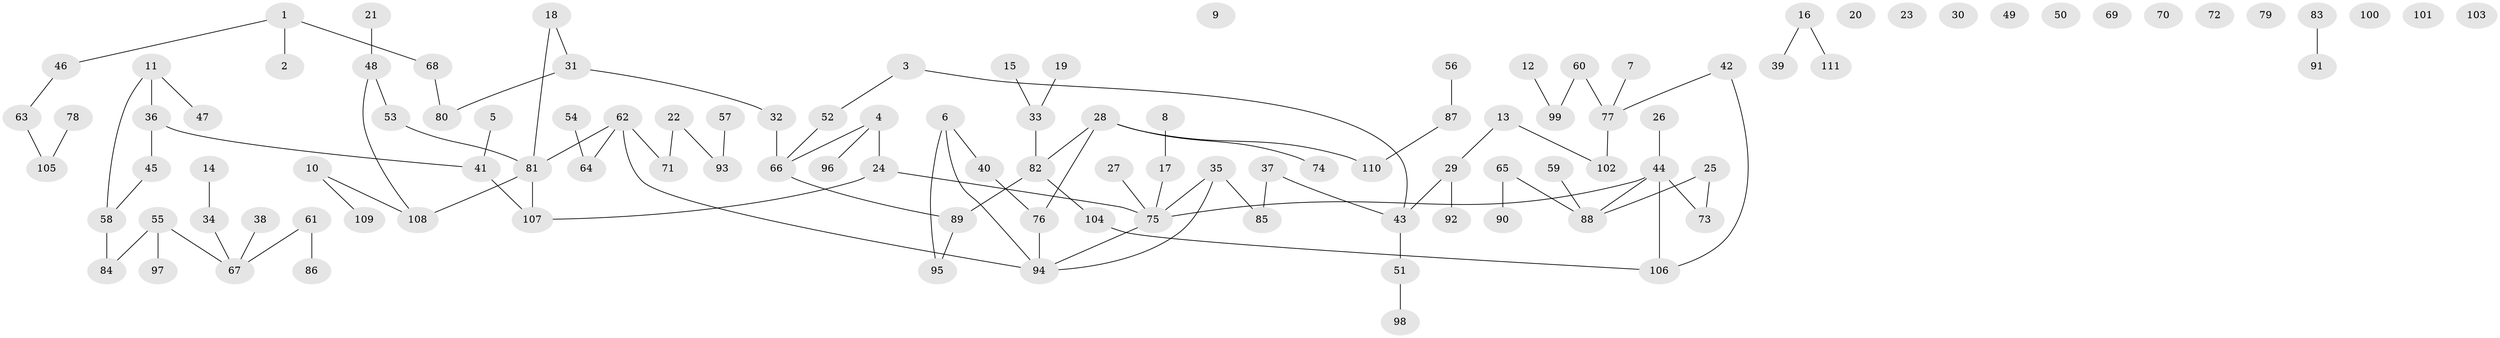 // Generated by graph-tools (version 1.1) at 2025/25/03/09/25 03:25:22]
// undirected, 111 vertices, 107 edges
graph export_dot {
graph [start="1"]
  node [color=gray90,style=filled];
  1;
  2;
  3;
  4;
  5;
  6;
  7;
  8;
  9;
  10;
  11;
  12;
  13;
  14;
  15;
  16;
  17;
  18;
  19;
  20;
  21;
  22;
  23;
  24;
  25;
  26;
  27;
  28;
  29;
  30;
  31;
  32;
  33;
  34;
  35;
  36;
  37;
  38;
  39;
  40;
  41;
  42;
  43;
  44;
  45;
  46;
  47;
  48;
  49;
  50;
  51;
  52;
  53;
  54;
  55;
  56;
  57;
  58;
  59;
  60;
  61;
  62;
  63;
  64;
  65;
  66;
  67;
  68;
  69;
  70;
  71;
  72;
  73;
  74;
  75;
  76;
  77;
  78;
  79;
  80;
  81;
  82;
  83;
  84;
  85;
  86;
  87;
  88;
  89;
  90;
  91;
  92;
  93;
  94;
  95;
  96;
  97;
  98;
  99;
  100;
  101;
  102;
  103;
  104;
  105;
  106;
  107;
  108;
  109;
  110;
  111;
  1 -- 2;
  1 -- 46;
  1 -- 68;
  3 -- 43;
  3 -- 52;
  4 -- 24;
  4 -- 66;
  4 -- 96;
  5 -- 41;
  6 -- 40;
  6 -- 94;
  6 -- 95;
  7 -- 77;
  8 -- 17;
  10 -- 108;
  10 -- 109;
  11 -- 36;
  11 -- 47;
  11 -- 58;
  12 -- 99;
  13 -- 29;
  13 -- 102;
  14 -- 34;
  15 -- 33;
  16 -- 39;
  16 -- 111;
  17 -- 75;
  18 -- 31;
  18 -- 81;
  19 -- 33;
  21 -- 48;
  22 -- 71;
  22 -- 93;
  24 -- 75;
  24 -- 107;
  25 -- 73;
  25 -- 88;
  26 -- 44;
  27 -- 75;
  28 -- 74;
  28 -- 76;
  28 -- 82;
  28 -- 110;
  29 -- 43;
  29 -- 92;
  31 -- 32;
  31 -- 80;
  32 -- 66;
  33 -- 82;
  34 -- 67;
  35 -- 75;
  35 -- 85;
  35 -- 94;
  36 -- 41;
  36 -- 45;
  37 -- 43;
  37 -- 85;
  38 -- 67;
  40 -- 76;
  41 -- 107;
  42 -- 77;
  42 -- 106;
  43 -- 51;
  44 -- 73;
  44 -- 75;
  44 -- 88;
  44 -- 106;
  45 -- 58;
  46 -- 63;
  48 -- 53;
  48 -- 108;
  51 -- 98;
  52 -- 66;
  53 -- 81;
  54 -- 64;
  55 -- 67;
  55 -- 84;
  55 -- 97;
  56 -- 87;
  57 -- 93;
  58 -- 84;
  59 -- 88;
  60 -- 77;
  60 -- 99;
  61 -- 67;
  61 -- 86;
  62 -- 64;
  62 -- 71;
  62 -- 81;
  62 -- 94;
  63 -- 105;
  65 -- 88;
  65 -- 90;
  66 -- 89;
  68 -- 80;
  75 -- 94;
  76 -- 94;
  77 -- 102;
  78 -- 105;
  81 -- 107;
  81 -- 108;
  82 -- 89;
  82 -- 104;
  83 -- 91;
  87 -- 110;
  89 -- 95;
  104 -- 106;
}

